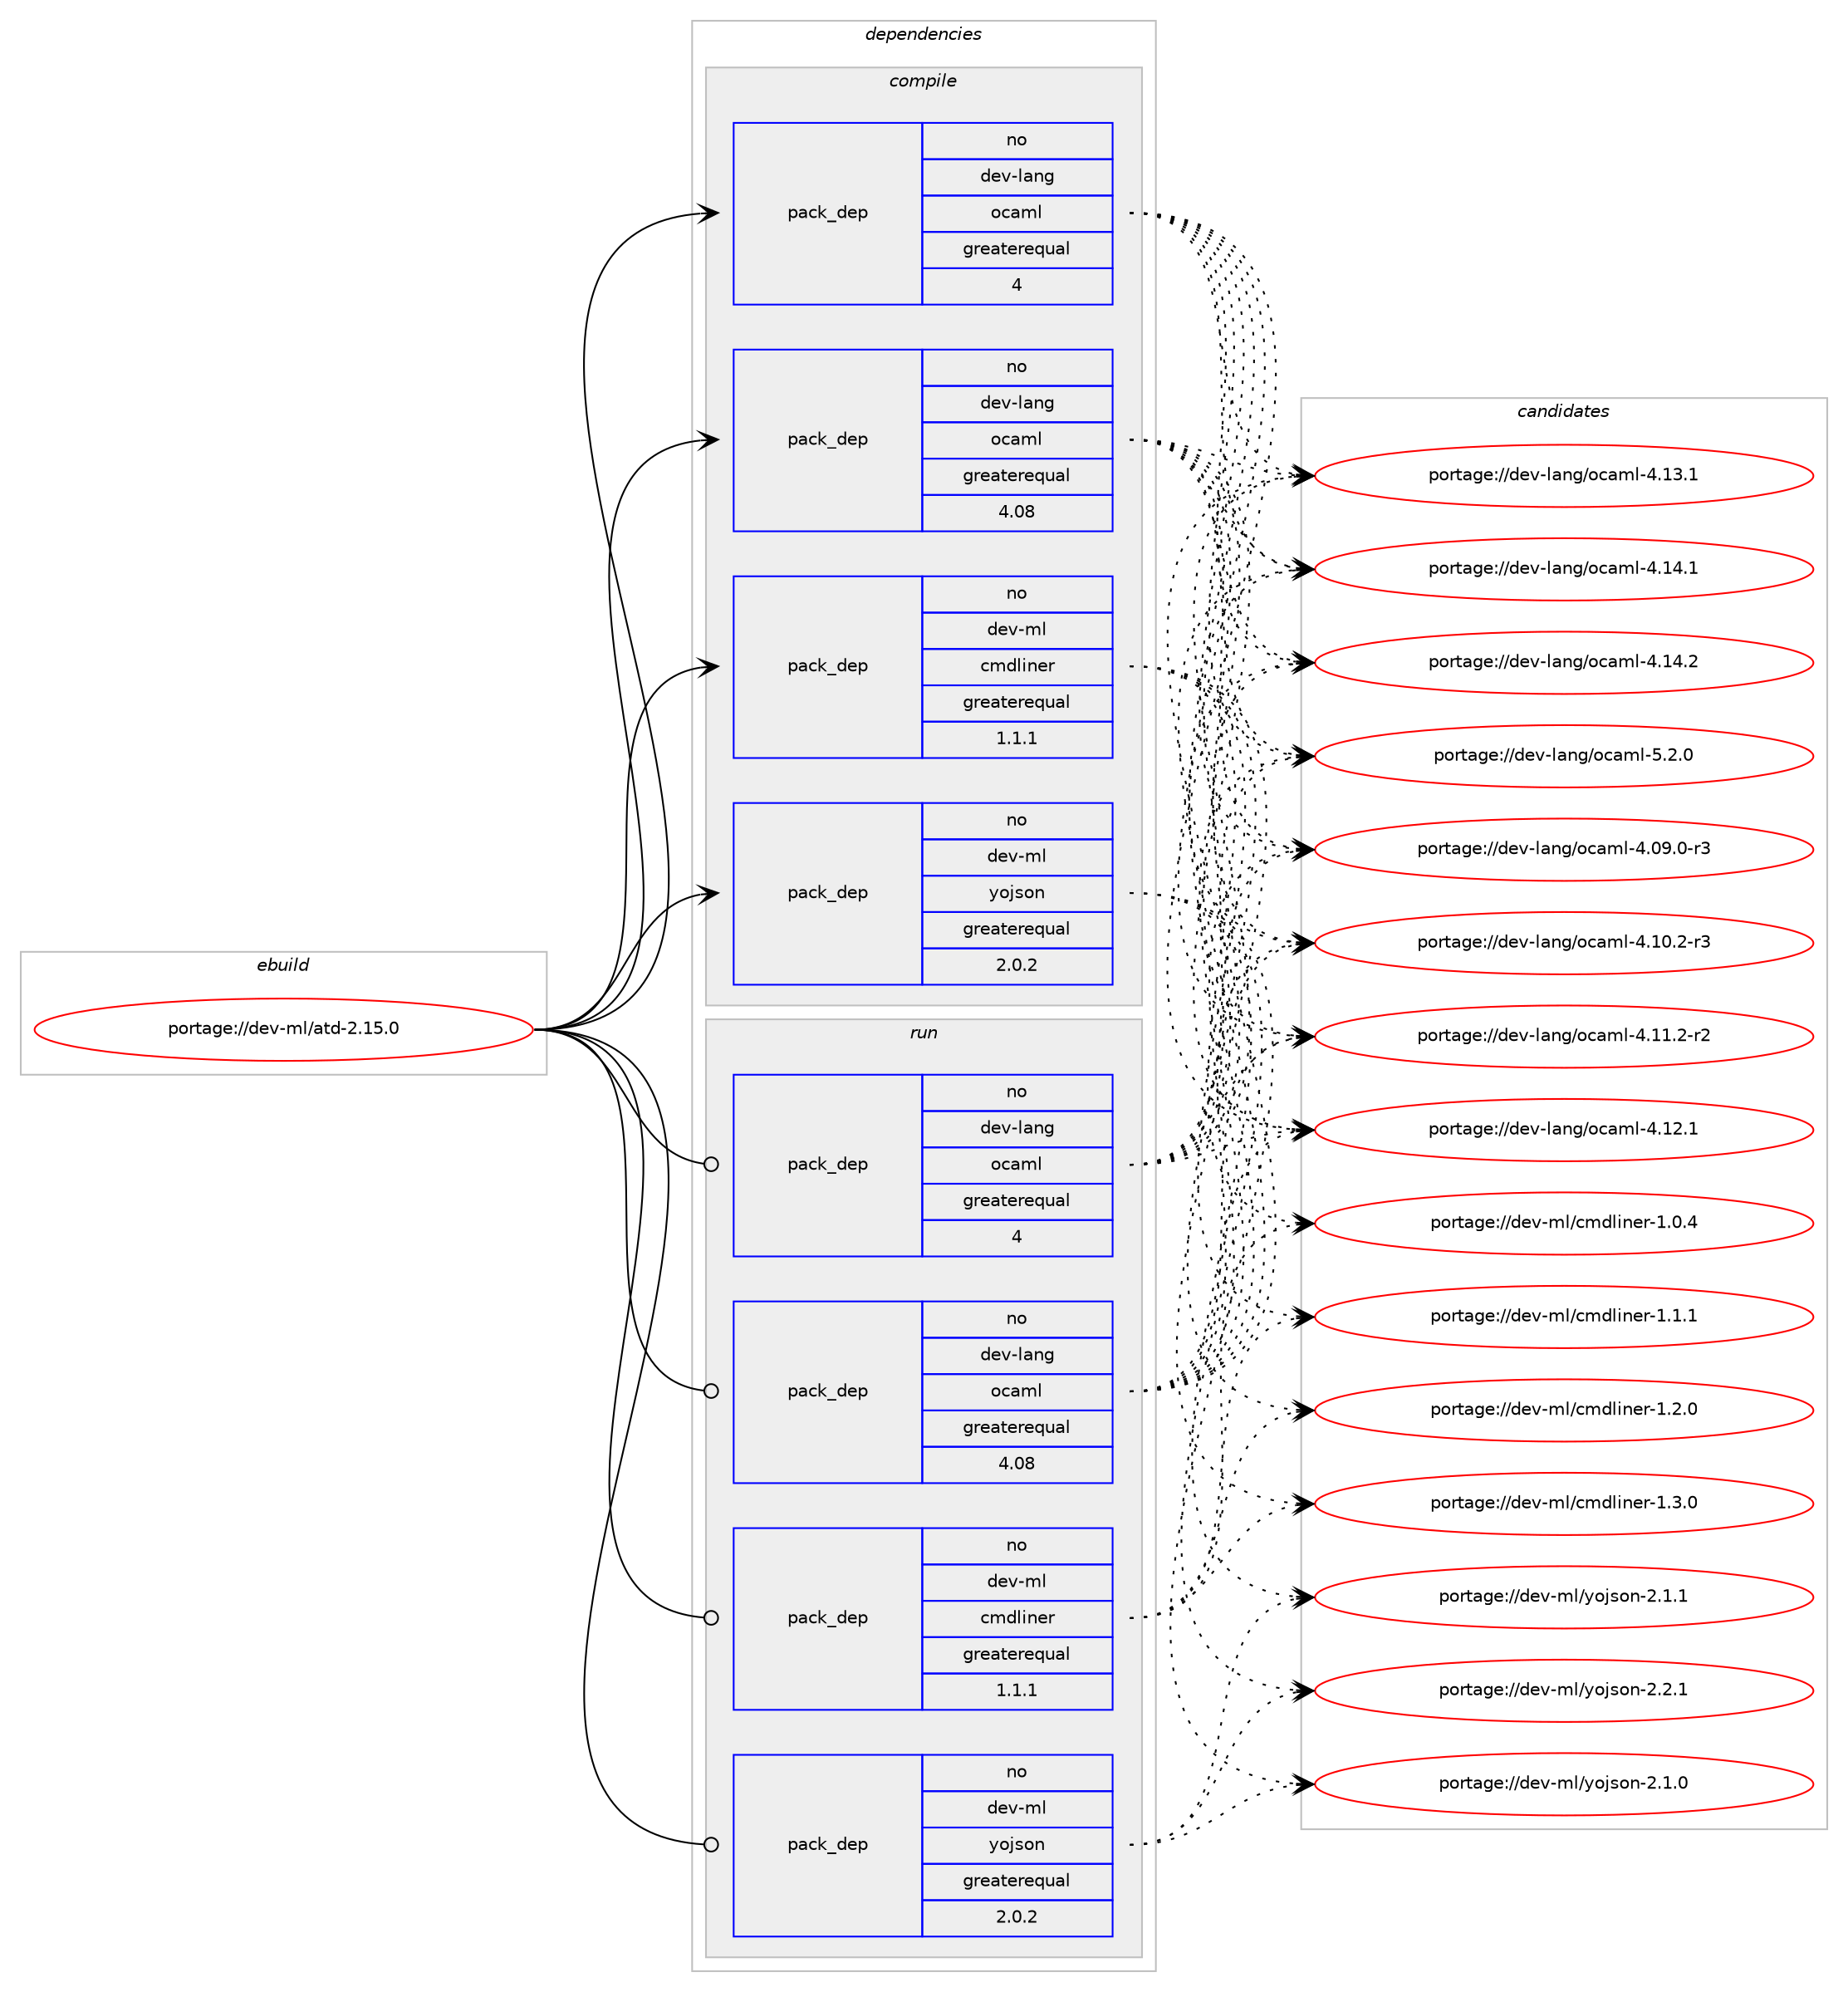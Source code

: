 digraph prolog {

# *************
# Graph options
# *************

newrank=true;
concentrate=true;
compound=true;
graph [rankdir=LR,fontname=Helvetica,fontsize=10,ranksep=1.5];#, ranksep=2.5, nodesep=0.2];
edge  [arrowhead=vee];
node  [fontname=Helvetica,fontsize=10];

# **********
# The ebuild
# **********

subgraph cluster_leftcol {
color=gray;
rank=same;
label=<<i>ebuild</i>>;
id [label="portage://dev-ml/atd-2.15.0", color=red, width=4, href="../dev-ml/atd-2.15.0.svg"];
}

# ****************
# The dependencies
# ****************

subgraph cluster_midcol {
color=gray;
label=<<i>dependencies</i>>;
subgraph cluster_compile {
fillcolor="#eeeeee";
style=filled;
label=<<i>compile</i>>;
subgraph pack29634 {
dependency59232 [label=<<TABLE BORDER="0" CELLBORDER="1" CELLSPACING="0" CELLPADDING="4" WIDTH="220"><TR><TD ROWSPAN="6" CELLPADDING="30">pack_dep</TD></TR><TR><TD WIDTH="110">no</TD></TR><TR><TD>dev-lang</TD></TR><TR><TD>ocaml</TD></TR><TR><TD>greaterequal</TD></TR><TR><TD>4</TD></TR></TABLE>>, shape=none, color=blue];
}
id:e -> dependency59232:w [weight=20,style="solid",arrowhead="vee"];
subgraph pack29635 {
dependency59233 [label=<<TABLE BORDER="0" CELLBORDER="1" CELLSPACING="0" CELLPADDING="4" WIDTH="220"><TR><TD ROWSPAN="6" CELLPADDING="30">pack_dep</TD></TR><TR><TD WIDTH="110">no</TD></TR><TR><TD>dev-lang</TD></TR><TR><TD>ocaml</TD></TR><TR><TD>greaterequal</TD></TR><TR><TD>4.08</TD></TR></TABLE>>, shape=none, color=blue];
}
id:e -> dependency59233:w [weight=20,style="solid",arrowhead="vee"];
# *** BEGIN UNKNOWN DEPENDENCY TYPE (TODO) ***
# id -> package_dependency(portage://dev-ml/atd-2.15.0,install,no,dev-ml,biniou,none,[,,],any_same_slot,[])
# *** END UNKNOWN DEPENDENCY TYPE (TODO) ***

subgraph pack29636 {
dependency59234 [label=<<TABLE BORDER="0" CELLBORDER="1" CELLSPACING="0" CELLPADDING="4" WIDTH="220"><TR><TD ROWSPAN="6" CELLPADDING="30">pack_dep</TD></TR><TR><TD WIDTH="110">no</TD></TR><TR><TD>dev-ml</TD></TR><TR><TD>cmdliner</TD></TR><TR><TD>greaterequal</TD></TR><TR><TD>1.1.1</TD></TR></TABLE>>, shape=none, color=blue];
}
id:e -> dependency59234:w [weight=20,style="solid",arrowhead="vee"];
# *** BEGIN UNKNOWN DEPENDENCY TYPE (TODO) ***
# id -> package_dependency(portage://dev-ml/atd-2.15.0,install,no,dev-ml,dune,none,[,,],any_same_slot,[])
# *** END UNKNOWN DEPENDENCY TYPE (TODO) ***

# *** BEGIN UNKNOWN DEPENDENCY TYPE (TODO) ***
# id -> package_dependency(portage://dev-ml/atd-2.15.0,install,no,dev-ml,easy-format,none,[,,],any_same_slot,[])
# *** END UNKNOWN DEPENDENCY TYPE (TODO) ***

# *** BEGIN UNKNOWN DEPENDENCY TYPE (TODO) ***
# id -> package_dependency(portage://dev-ml/atd-2.15.0,install,no,dev-ml,menhir,none,[,,],any_same_slot,[])
# *** END UNKNOWN DEPENDENCY TYPE (TODO) ***

# *** BEGIN UNKNOWN DEPENDENCY TYPE (TODO) ***
# id -> package_dependency(portage://dev-ml/atd-2.15.0,install,no,dev-ml,re,none,[,,],any_same_slot,[])
# *** END UNKNOWN DEPENDENCY TYPE (TODO) ***

subgraph pack29637 {
dependency59235 [label=<<TABLE BORDER="0" CELLBORDER="1" CELLSPACING="0" CELLPADDING="4" WIDTH="220"><TR><TD ROWSPAN="6" CELLPADDING="30">pack_dep</TD></TR><TR><TD WIDTH="110">no</TD></TR><TR><TD>dev-ml</TD></TR><TR><TD>yojson</TD></TR><TR><TD>greaterequal</TD></TR><TR><TD>2.0.2</TD></TR></TABLE>>, shape=none, color=blue];
}
id:e -> dependency59235:w [weight=20,style="solid",arrowhead="vee"];
}
subgraph cluster_compileandrun {
fillcolor="#eeeeee";
style=filled;
label=<<i>compile and run</i>>;
}
subgraph cluster_run {
fillcolor="#eeeeee";
style=filled;
label=<<i>run</i>>;
subgraph pack29638 {
dependency59236 [label=<<TABLE BORDER="0" CELLBORDER="1" CELLSPACING="0" CELLPADDING="4" WIDTH="220"><TR><TD ROWSPAN="6" CELLPADDING="30">pack_dep</TD></TR><TR><TD WIDTH="110">no</TD></TR><TR><TD>dev-lang</TD></TR><TR><TD>ocaml</TD></TR><TR><TD>greaterequal</TD></TR><TR><TD>4</TD></TR></TABLE>>, shape=none, color=blue];
}
id:e -> dependency59236:w [weight=20,style="solid",arrowhead="odot"];
subgraph pack29639 {
dependency59237 [label=<<TABLE BORDER="0" CELLBORDER="1" CELLSPACING="0" CELLPADDING="4" WIDTH="220"><TR><TD ROWSPAN="6" CELLPADDING="30">pack_dep</TD></TR><TR><TD WIDTH="110">no</TD></TR><TR><TD>dev-lang</TD></TR><TR><TD>ocaml</TD></TR><TR><TD>greaterequal</TD></TR><TR><TD>4.08</TD></TR></TABLE>>, shape=none, color=blue];
}
id:e -> dependency59237:w [weight=20,style="solid",arrowhead="odot"];
# *** BEGIN UNKNOWN DEPENDENCY TYPE (TODO) ***
# id -> package_dependency(portage://dev-ml/atd-2.15.0,run,no,dev-ml,biniou,none,[,,],any_same_slot,[])
# *** END UNKNOWN DEPENDENCY TYPE (TODO) ***

subgraph pack29640 {
dependency59238 [label=<<TABLE BORDER="0" CELLBORDER="1" CELLSPACING="0" CELLPADDING="4" WIDTH="220"><TR><TD ROWSPAN="6" CELLPADDING="30">pack_dep</TD></TR><TR><TD WIDTH="110">no</TD></TR><TR><TD>dev-ml</TD></TR><TR><TD>cmdliner</TD></TR><TR><TD>greaterequal</TD></TR><TR><TD>1.1.1</TD></TR></TABLE>>, shape=none, color=blue];
}
id:e -> dependency59238:w [weight=20,style="solid",arrowhead="odot"];
# *** BEGIN UNKNOWN DEPENDENCY TYPE (TODO) ***
# id -> package_dependency(portage://dev-ml/atd-2.15.0,run,no,dev-ml,dune,none,[,,],any_same_slot,[])
# *** END UNKNOWN DEPENDENCY TYPE (TODO) ***

# *** BEGIN UNKNOWN DEPENDENCY TYPE (TODO) ***
# id -> package_dependency(portage://dev-ml/atd-2.15.0,run,no,dev-ml,easy-format,none,[,,],any_same_slot,[])
# *** END UNKNOWN DEPENDENCY TYPE (TODO) ***

# *** BEGIN UNKNOWN DEPENDENCY TYPE (TODO) ***
# id -> package_dependency(portage://dev-ml/atd-2.15.0,run,no,dev-ml,menhir,none,[,,],any_same_slot,[])
# *** END UNKNOWN DEPENDENCY TYPE (TODO) ***

# *** BEGIN UNKNOWN DEPENDENCY TYPE (TODO) ***
# id -> package_dependency(portage://dev-ml/atd-2.15.0,run,no,dev-ml,re,none,[,,],any_same_slot,[])
# *** END UNKNOWN DEPENDENCY TYPE (TODO) ***

subgraph pack29641 {
dependency59239 [label=<<TABLE BORDER="0" CELLBORDER="1" CELLSPACING="0" CELLPADDING="4" WIDTH="220"><TR><TD ROWSPAN="6" CELLPADDING="30">pack_dep</TD></TR><TR><TD WIDTH="110">no</TD></TR><TR><TD>dev-ml</TD></TR><TR><TD>yojson</TD></TR><TR><TD>greaterequal</TD></TR><TR><TD>2.0.2</TD></TR></TABLE>>, shape=none, color=blue];
}
id:e -> dependency59239:w [weight=20,style="solid",arrowhead="odot"];
}
}

# **************
# The candidates
# **************

subgraph cluster_choices {
rank=same;
color=gray;
label=<<i>candidates</i>>;

subgraph choice29634 {
color=black;
nodesep=1;
choice1001011184510897110103471119997109108455246485746484511451 [label="portage://dev-lang/ocaml-4.09.0-r3", color=red, width=4,href="../dev-lang/ocaml-4.09.0-r3.svg"];
choice1001011184510897110103471119997109108455246494846504511451 [label="portage://dev-lang/ocaml-4.10.2-r3", color=red, width=4,href="../dev-lang/ocaml-4.10.2-r3.svg"];
choice1001011184510897110103471119997109108455246494946504511450 [label="portage://dev-lang/ocaml-4.11.2-r2", color=red, width=4,href="../dev-lang/ocaml-4.11.2-r2.svg"];
choice100101118451089711010347111999710910845524649504649 [label="portage://dev-lang/ocaml-4.12.1", color=red, width=4,href="../dev-lang/ocaml-4.12.1.svg"];
choice100101118451089711010347111999710910845524649514649 [label="portage://dev-lang/ocaml-4.13.1", color=red, width=4,href="../dev-lang/ocaml-4.13.1.svg"];
choice100101118451089711010347111999710910845524649524649 [label="portage://dev-lang/ocaml-4.14.1", color=red, width=4,href="../dev-lang/ocaml-4.14.1.svg"];
choice100101118451089711010347111999710910845524649524650 [label="portage://dev-lang/ocaml-4.14.2", color=red, width=4,href="../dev-lang/ocaml-4.14.2.svg"];
choice1001011184510897110103471119997109108455346504648 [label="portage://dev-lang/ocaml-5.2.0", color=red, width=4,href="../dev-lang/ocaml-5.2.0.svg"];
dependency59232:e -> choice1001011184510897110103471119997109108455246485746484511451:w [style=dotted,weight="100"];
dependency59232:e -> choice1001011184510897110103471119997109108455246494846504511451:w [style=dotted,weight="100"];
dependency59232:e -> choice1001011184510897110103471119997109108455246494946504511450:w [style=dotted,weight="100"];
dependency59232:e -> choice100101118451089711010347111999710910845524649504649:w [style=dotted,weight="100"];
dependency59232:e -> choice100101118451089711010347111999710910845524649514649:w [style=dotted,weight="100"];
dependency59232:e -> choice100101118451089711010347111999710910845524649524649:w [style=dotted,weight="100"];
dependency59232:e -> choice100101118451089711010347111999710910845524649524650:w [style=dotted,weight="100"];
dependency59232:e -> choice1001011184510897110103471119997109108455346504648:w [style=dotted,weight="100"];
}
subgraph choice29635 {
color=black;
nodesep=1;
choice1001011184510897110103471119997109108455246485746484511451 [label="portage://dev-lang/ocaml-4.09.0-r3", color=red, width=4,href="../dev-lang/ocaml-4.09.0-r3.svg"];
choice1001011184510897110103471119997109108455246494846504511451 [label="portage://dev-lang/ocaml-4.10.2-r3", color=red, width=4,href="../dev-lang/ocaml-4.10.2-r3.svg"];
choice1001011184510897110103471119997109108455246494946504511450 [label="portage://dev-lang/ocaml-4.11.2-r2", color=red, width=4,href="../dev-lang/ocaml-4.11.2-r2.svg"];
choice100101118451089711010347111999710910845524649504649 [label="portage://dev-lang/ocaml-4.12.1", color=red, width=4,href="../dev-lang/ocaml-4.12.1.svg"];
choice100101118451089711010347111999710910845524649514649 [label="portage://dev-lang/ocaml-4.13.1", color=red, width=4,href="../dev-lang/ocaml-4.13.1.svg"];
choice100101118451089711010347111999710910845524649524649 [label="portage://dev-lang/ocaml-4.14.1", color=red, width=4,href="../dev-lang/ocaml-4.14.1.svg"];
choice100101118451089711010347111999710910845524649524650 [label="portage://dev-lang/ocaml-4.14.2", color=red, width=4,href="../dev-lang/ocaml-4.14.2.svg"];
choice1001011184510897110103471119997109108455346504648 [label="portage://dev-lang/ocaml-5.2.0", color=red, width=4,href="../dev-lang/ocaml-5.2.0.svg"];
dependency59233:e -> choice1001011184510897110103471119997109108455246485746484511451:w [style=dotted,weight="100"];
dependency59233:e -> choice1001011184510897110103471119997109108455246494846504511451:w [style=dotted,weight="100"];
dependency59233:e -> choice1001011184510897110103471119997109108455246494946504511450:w [style=dotted,weight="100"];
dependency59233:e -> choice100101118451089711010347111999710910845524649504649:w [style=dotted,weight="100"];
dependency59233:e -> choice100101118451089711010347111999710910845524649514649:w [style=dotted,weight="100"];
dependency59233:e -> choice100101118451089711010347111999710910845524649524649:w [style=dotted,weight="100"];
dependency59233:e -> choice100101118451089711010347111999710910845524649524650:w [style=dotted,weight="100"];
dependency59233:e -> choice1001011184510897110103471119997109108455346504648:w [style=dotted,weight="100"];
}
subgraph choice29636 {
color=black;
nodesep=1;
choice100101118451091084799109100108105110101114454946484652 [label="portage://dev-ml/cmdliner-1.0.4", color=red, width=4,href="../dev-ml/cmdliner-1.0.4.svg"];
choice100101118451091084799109100108105110101114454946494649 [label="portage://dev-ml/cmdliner-1.1.1", color=red, width=4,href="../dev-ml/cmdliner-1.1.1.svg"];
choice100101118451091084799109100108105110101114454946504648 [label="portage://dev-ml/cmdliner-1.2.0", color=red, width=4,href="../dev-ml/cmdliner-1.2.0.svg"];
choice100101118451091084799109100108105110101114454946514648 [label="portage://dev-ml/cmdliner-1.3.0", color=red, width=4,href="../dev-ml/cmdliner-1.3.0.svg"];
dependency59234:e -> choice100101118451091084799109100108105110101114454946484652:w [style=dotted,weight="100"];
dependency59234:e -> choice100101118451091084799109100108105110101114454946494649:w [style=dotted,weight="100"];
dependency59234:e -> choice100101118451091084799109100108105110101114454946504648:w [style=dotted,weight="100"];
dependency59234:e -> choice100101118451091084799109100108105110101114454946514648:w [style=dotted,weight="100"];
}
subgraph choice29637 {
color=black;
nodesep=1;
choice1001011184510910847121111106115111110455046494648 [label="portage://dev-ml/yojson-2.1.0", color=red, width=4,href="../dev-ml/yojson-2.1.0.svg"];
choice1001011184510910847121111106115111110455046494649 [label="portage://dev-ml/yojson-2.1.1", color=red, width=4,href="../dev-ml/yojson-2.1.1.svg"];
choice1001011184510910847121111106115111110455046504649 [label="portage://dev-ml/yojson-2.2.1", color=red, width=4,href="../dev-ml/yojson-2.2.1.svg"];
dependency59235:e -> choice1001011184510910847121111106115111110455046494648:w [style=dotted,weight="100"];
dependency59235:e -> choice1001011184510910847121111106115111110455046494649:w [style=dotted,weight="100"];
dependency59235:e -> choice1001011184510910847121111106115111110455046504649:w [style=dotted,weight="100"];
}
subgraph choice29638 {
color=black;
nodesep=1;
choice1001011184510897110103471119997109108455246485746484511451 [label="portage://dev-lang/ocaml-4.09.0-r3", color=red, width=4,href="../dev-lang/ocaml-4.09.0-r3.svg"];
choice1001011184510897110103471119997109108455246494846504511451 [label="portage://dev-lang/ocaml-4.10.2-r3", color=red, width=4,href="../dev-lang/ocaml-4.10.2-r3.svg"];
choice1001011184510897110103471119997109108455246494946504511450 [label="portage://dev-lang/ocaml-4.11.2-r2", color=red, width=4,href="../dev-lang/ocaml-4.11.2-r2.svg"];
choice100101118451089711010347111999710910845524649504649 [label="portage://dev-lang/ocaml-4.12.1", color=red, width=4,href="../dev-lang/ocaml-4.12.1.svg"];
choice100101118451089711010347111999710910845524649514649 [label="portage://dev-lang/ocaml-4.13.1", color=red, width=4,href="../dev-lang/ocaml-4.13.1.svg"];
choice100101118451089711010347111999710910845524649524649 [label="portage://dev-lang/ocaml-4.14.1", color=red, width=4,href="../dev-lang/ocaml-4.14.1.svg"];
choice100101118451089711010347111999710910845524649524650 [label="portage://dev-lang/ocaml-4.14.2", color=red, width=4,href="../dev-lang/ocaml-4.14.2.svg"];
choice1001011184510897110103471119997109108455346504648 [label="portage://dev-lang/ocaml-5.2.0", color=red, width=4,href="../dev-lang/ocaml-5.2.0.svg"];
dependency59236:e -> choice1001011184510897110103471119997109108455246485746484511451:w [style=dotted,weight="100"];
dependency59236:e -> choice1001011184510897110103471119997109108455246494846504511451:w [style=dotted,weight="100"];
dependency59236:e -> choice1001011184510897110103471119997109108455246494946504511450:w [style=dotted,weight="100"];
dependency59236:e -> choice100101118451089711010347111999710910845524649504649:w [style=dotted,weight="100"];
dependency59236:e -> choice100101118451089711010347111999710910845524649514649:w [style=dotted,weight="100"];
dependency59236:e -> choice100101118451089711010347111999710910845524649524649:w [style=dotted,weight="100"];
dependency59236:e -> choice100101118451089711010347111999710910845524649524650:w [style=dotted,weight="100"];
dependency59236:e -> choice1001011184510897110103471119997109108455346504648:w [style=dotted,weight="100"];
}
subgraph choice29639 {
color=black;
nodesep=1;
choice1001011184510897110103471119997109108455246485746484511451 [label="portage://dev-lang/ocaml-4.09.0-r3", color=red, width=4,href="../dev-lang/ocaml-4.09.0-r3.svg"];
choice1001011184510897110103471119997109108455246494846504511451 [label="portage://dev-lang/ocaml-4.10.2-r3", color=red, width=4,href="../dev-lang/ocaml-4.10.2-r3.svg"];
choice1001011184510897110103471119997109108455246494946504511450 [label="portage://dev-lang/ocaml-4.11.2-r2", color=red, width=4,href="../dev-lang/ocaml-4.11.2-r2.svg"];
choice100101118451089711010347111999710910845524649504649 [label="portage://dev-lang/ocaml-4.12.1", color=red, width=4,href="../dev-lang/ocaml-4.12.1.svg"];
choice100101118451089711010347111999710910845524649514649 [label="portage://dev-lang/ocaml-4.13.1", color=red, width=4,href="../dev-lang/ocaml-4.13.1.svg"];
choice100101118451089711010347111999710910845524649524649 [label="portage://dev-lang/ocaml-4.14.1", color=red, width=4,href="../dev-lang/ocaml-4.14.1.svg"];
choice100101118451089711010347111999710910845524649524650 [label="portage://dev-lang/ocaml-4.14.2", color=red, width=4,href="../dev-lang/ocaml-4.14.2.svg"];
choice1001011184510897110103471119997109108455346504648 [label="portage://dev-lang/ocaml-5.2.0", color=red, width=4,href="../dev-lang/ocaml-5.2.0.svg"];
dependency59237:e -> choice1001011184510897110103471119997109108455246485746484511451:w [style=dotted,weight="100"];
dependency59237:e -> choice1001011184510897110103471119997109108455246494846504511451:w [style=dotted,weight="100"];
dependency59237:e -> choice1001011184510897110103471119997109108455246494946504511450:w [style=dotted,weight="100"];
dependency59237:e -> choice100101118451089711010347111999710910845524649504649:w [style=dotted,weight="100"];
dependency59237:e -> choice100101118451089711010347111999710910845524649514649:w [style=dotted,weight="100"];
dependency59237:e -> choice100101118451089711010347111999710910845524649524649:w [style=dotted,weight="100"];
dependency59237:e -> choice100101118451089711010347111999710910845524649524650:w [style=dotted,weight="100"];
dependency59237:e -> choice1001011184510897110103471119997109108455346504648:w [style=dotted,weight="100"];
}
subgraph choice29640 {
color=black;
nodesep=1;
choice100101118451091084799109100108105110101114454946484652 [label="portage://dev-ml/cmdliner-1.0.4", color=red, width=4,href="../dev-ml/cmdliner-1.0.4.svg"];
choice100101118451091084799109100108105110101114454946494649 [label="portage://dev-ml/cmdliner-1.1.1", color=red, width=4,href="../dev-ml/cmdliner-1.1.1.svg"];
choice100101118451091084799109100108105110101114454946504648 [label="portage://dev-ml/cmdliner-1.2.0", color=red, width=4,href="../dev-ml/cmdliner-1.2.0.svg"];
choice100101118451091084799109100108105110101114454946514648 [label="portage://dev-ml/cmdliner-1.3.0", color=red, width=4,href="../dev-ml/cmdliner-1.3.0.svg"];
dependency59238:e -> choice100101118451091084799109100108105110101114454946484652:w [style=dotted,weight="100"];
dependency59238:e -> choice100101118451091084799109100108105110101114454946494649:w [style=dotted,weight="100"];
dependency59238:e -> choice100101118451091084799109100108105110101114454946504648:w [style=dotted,weight="100"];
dependency59238:e -> choice100101118451091084799109100108105110101114454946514648:w [style=dotted,weight="100"];
}
subgraph choice29641 {
color=black;
nodesep=1;
choice1001011184510910847121111106115111110455046494648 [label="portage://dev-ml/yojson-2.1.0", color=red, width=4,href="../dev-ml/yojson-2.1.0.svg"];
choice1001011184510910847121111106115111110455046494649 [label="portage://dev-ml/yojson-2.1.1", color=red, width=4,href="../dev-ml/yojson-2.1.1.svg"];
choice1001011184510910847121111106115111110455046504649 [label="portage://dev-ml/yojson-2.2.1", color=red, width=4,href="../dev-ml/yojson-2.2.1.svg"];
dependency59239:e -> choice1001011184510910847121111106115111110455046494648:w [style=dotted,weight="100"];
dependency59239:e -> choice1001011184510910847121111106115111110455046494649:w [style=dotted,weight="100"];
dependency59239:e -> choice1001011184510910847121111106115111110455046504649:w [style=dotted,weight="100"];
}
}

}
